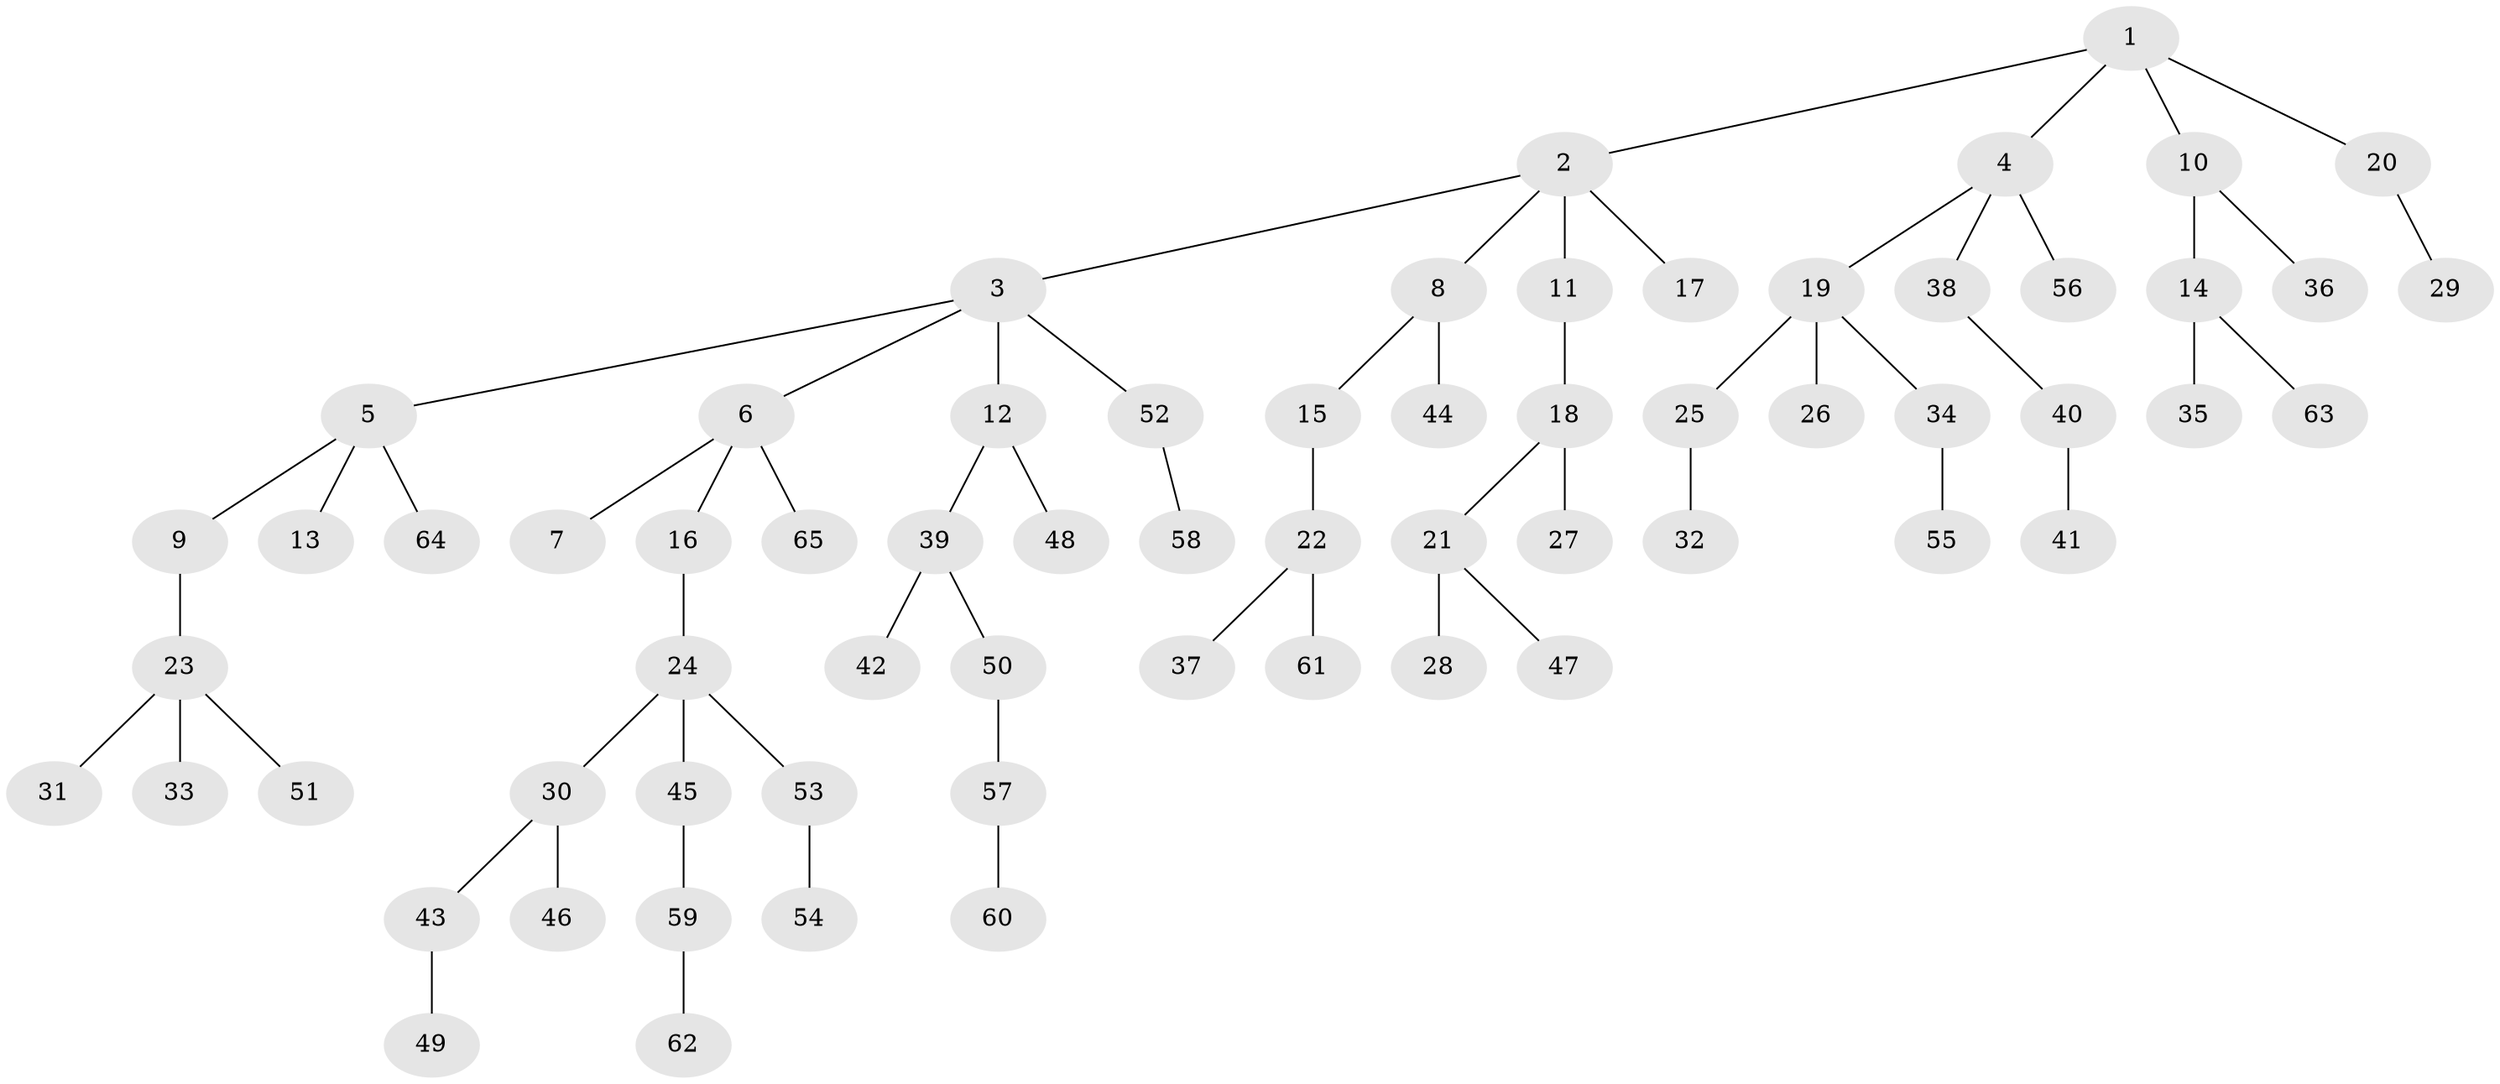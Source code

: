 // coarse degree distribution, {4: 0.07317073170731707, 5: 0.024390243902439025, 3: 0.12195121951219512, 1: 0.3902439024390244, 2: 0.3902439024390244}
// Generated by graph-tools (version 1.1) at 2025/51/03/04/25 22:51:49]
// undirected, 65 vertices, 64 edges
graph export_dot {
  node [color=gray90,style=filled];
  1;
  2;
  3;
  4;
  5;
  6;
  7;
  8;
  9;
  10;
  11;
  12;
  13;
  14;
  15;
  16;
  17;
  18;
  19;
  20;
  21;
  22;
  23;
  24;
  25;
  26;
  27;
  28;
  29;
  30;
  31;
  32;
  33;
  34;
  35;
  36;
  37;
  38;
  39;
  40;
  41;
  42;
  43;
  44;
  45;
  46;
  47;
  48;
  49;
  50;
  51;
  52;
  53;
  54;
  55;
  56;
  57;
  58;
  59;
  60;
  61;
  62;
  63;
  64;
  65;
  1 -- 2;
  1 -- 4;
  1 -- 10;
  1 -- 20;
  2 -- 3;
  2 -- 8;
  2 -- 11;
  2 -- 17;
  3 -- 5;
  3 -- 6;
  3 -- 12;
  3 -- 52;
  4 -- 19;
  4 -- 38;
  4 -- 56;
  5 -- 9;
  5 -- 13;
  5 -- 64;
  6 -- 7;
  6 -- 16;
  6 -- 65;
  8 -- 15;
  8 -- 44;
  9 -- 23;
  10 -- 14;
  10 -- 36;
  11 -- 18;
  12 -- 39;
  12 -- 48;
  14 -- 35;
  14 -- 63;
  15 -- 22;
  16 -- 24;
  18 -- 21;
  18 -- 27;
  19 -- 25;
  19 -- 26;
  19 -- 34;
  20 -- 29;
  21 -- 28;
  21 -- 47;
  22 -- 37;
  22 -- 61;
  23 -- 31;
  23 -- 33;
  23 -- 51;
  24 -- 30;
  24 -- 45;
  24 -- 53;
  25 -- 32;
  30 -- 43;
  30 -- 46;
  34 -- 55;
  38 -- 40;
  39 -- 42;
  39 -- 50;
  40 -- 41;
  43 -- 49;
  45 -- 59;
  50 -- 57;
  52 -- 58;
  53 -- 54;
  57 -- 60;
  59 -- 62;
}
